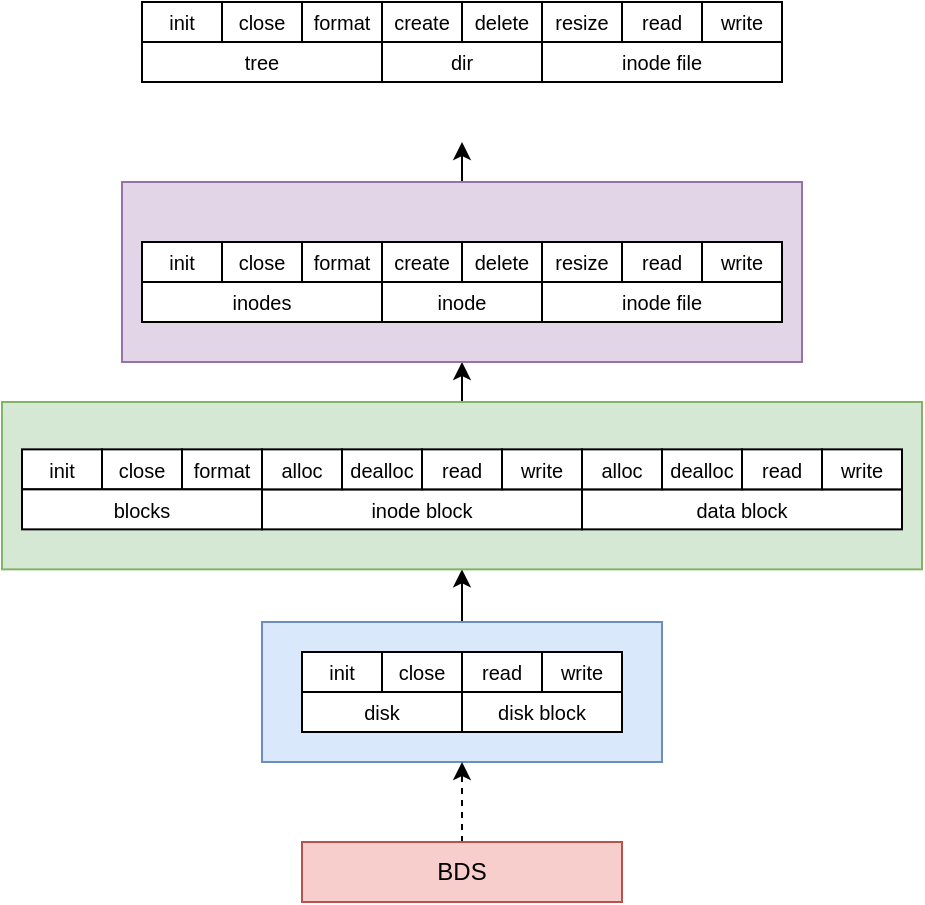<mxfile version="24.4.8" type="github">
  <diagram name="第 1 页" id="B0ZxHwrRNKsE3YSZ920M">
    <mxGraphModel dx="573" dy="306" grid="1" gridSize="10" guides="1" tooltips="1" connect="1" arrows="1" fold="1" page="1" pageScale="1" pageWidth="1000" pageHeight="1000" math="0" shadow="0">
      <root>
        <mxCell id="0" />
        <mxCell id="1" parent="0" />
        <mxCell id="fPFxQP4_v8nrW4y7uXcC-46" style="edgeStyle=orthogonalEdgeStyle;rounded=0;orthogonalLoop=1;jettySize=auto;html=1;exitX=0.5;exitY=0;exitDx=0;exitDy=0;entryX=0.5;entryY=1;entryDx=0;entryDy=0;" edge="1" parent="1" source="fPFxQP4_v8nrW4y7uXcC-34" target="fPFxQP4_v8nrW4y7uXcC-33">
          <mxGeometry relative="1" as="geometry" />
        </mxCell>
        <mxCell id="fPFxQP4_v8nrW4y7uXcC-34" value="" style="rounded=0;whiteSpace=wrap;html=1;fillColor=#dae8fc;strokeColor=#6c8ebf;" vertex="1" parent="1">
          <mxGeometry x="320" y="340" width="200" height="70" as="geometry" />
        </mxCell>
        <mxCell id="fPFxQP4_v8nrW4y7uXcC-60" style="edgeStyle=orthogonalEdgeStyle;rounded=0;orthogonalLoop=1;jettySize=auto;html=1;exitX=0.5;exitY=0;exitDx=0;exitDy=0;entryX=0.5;entryY=1;entryDx=0;entryDy=0;" edge="1" parent="1" source="fPFxQP4_v8nrW4y7uXcC-33" target="fPFxQP4_v8nrW4y7uXcC-47">
          <mxGeometry relative="1" as="geometry" />
        </mxCell>
        <mxCell id="fPFxQP4_v8nrW4y7uXcC-33" value="" style="rounded=0;whiteSpace=wrap;html=1;fillColor=#d5e8d4;strokeColor=#82b366;" vertex="1" parent="1">
          <mxGeometry x="190" y="230" width="460" height="83.68" as="geometry" />
        </mxCell>
        <mxCell id="fPFxQP4_v8nrW4y7uXcC-4" style="edgeStyle=orthogonalEdgeStyle;rounded=0;orthogonalLoop=1;jettySize=auto;html=1;exitX=0.5;exitY=0;exitDx=0;exitDy=0;entryX=0.5;entryY=1;entryDx=0;entryDy=0;dashed=1;" edge="1" parent="1" source="fPFxQP4_v8nrW4y7uXcC-3" target="fPFxQP4_v8nrW4y7uXcC-34">
          <mxGeometry relative="1" as="geometry">
            <mxPoint x="420" y="395" as="targetPoint" />
          </mxGeometry>
        </mxCell>
        <mxCell id="fPFxQP4_v8nrW4y7uXcC-3" value="BDS" style="rounded=0;whiteSpace=wrap;html=1;fillColor=#f8cecc;strokeColor=#b85450;" vertex="1" parent="1">
          <mxGeometry x="340" y="450" width="160" height="30" as="geometry" />
        </mxCell>
        <mxCell id="fPFxQP4_v8nrW4y7uXcC-6" value="init" style="rounded=0;whiteSpace=wrap;html=1;fontSize=10;" vertex="1" parent="1">
          <mxGeometry x="340" y="355" width="40" height="20" as="geometry" />
        </mxCell>
        <mxCell id="fPFxQP4_v8nrW4y7uXcC-7" value="close" style="rounded=0;whiteSpace=wrap;html=1;fontSize=10;" vertex="1" parent="1">
          <mxGeometry x="380" y="355" width="40" height="20" as="geometry" />
        </mxCell>
        <mxCell id="fPFxQP4_v8nrW4y7uXcC-8" value="read" style="rounded=0;whiteSpace=wrap;html=1;fontSize=10;" vertex="1" parent="1">
          <mxGeometry x="420" y="355" width="40" height="20" as="geometry" />
        </mxCell>
        <mxCell id="fPFxQP4_v8nrW4y7uXcC-9" value="write" style="rounded=0;whiteSpace=wrap;html=1;fontSize=10;" vertex="1" parent="1">
          <mxGeometry x="460" y="355" width="40" height="20" as="geometry" />
        </mxCell>
        <mxCell id="fPFxQP4_v8nrW4y7uXcC-15" value="init" style="rounded=0;whiteSpace=wrap;html=1;fontSize=10;" vertex="1" parent="1">
          <mxGeometry x="200" y="253.68" width="40" height="20" as="geometry" />
        </mxCell>
        <mxCell id="fPFxQP4_v8nrW4y7uXcC-16" value="close" style="rounded=0;whiteSpace=wrap;html=1;fontSize=10;" vertex="1" parent="1">
          <mxGeometry x="240" y="253.68" width="40" height="20" as="geometry" />
        </mxCell>
        <mxCell id="fPFxQP4_v8nrW4y7uXcC-17" value="format" style="rounded=0;whiteSpace=wrap;html=1;fontSize=10;" vertex="1" parent="1">
          <mxGeometry x="280" y="253.68" width="40" height="20" as="geometry" />
        </mxCell>
        <mxCell id="fPFxQP4_v8nrW4y7uXcC-18" value="inode block" style="rounded=0;whiteSpace=wrap;html=1;fontSize=10;" vertex="1" parent="1">
          <mxGeometry x="320" y="273.68" width="160" height="20" as="geometry" />
        </mxCell>
        <mxCell id="fPFxQP4_v8nrW4y7uXcC-19" value="alloc" style="rounded=0;whiteSpace=wrap;html=1;fontSize=10;" vertex="1" parent="1">
          <mxGeometry x="320" y="253.68" width="40" height="20" as="geometry" />
        </mxCell>
        <mxCell id="fPFxQP4_v8nrW4y7uXcC-20" value="dealloc" style="rounded=0;whiteSpace=wrap;html=1;fontSize=10;" vertex="1" parent="1">
          <mxGeometry x="360" y="253.68" width="40" height="20" as="geometry" />
        </mxCell>
        <mxCell id="fPFxQP4_v8nrW4y7uXcC-25" value="read" style="rounded=0;whiteSpace=wrap;html=1;fontSize=10;" vertex="1" parent="1">
          <mxGeometry x="400" y="253.68" width="40" height="20" as="geometry" />
        </mxCell>
        <mxCell id="fPFxQP4_v8nrW4y7uXcC-26" value="write" style="rounded=0;whiteSpace=wrap;html=1;fontSize=10;" vertex="1" parent="1">
          <mxGeometry x="440" y="253.68" width="40" height="20" as="geometry" />
        </mxCell>
        <mxCell id="fPFxQP4_v8nrW4y7uXcC-27" value="data block" style="rounded=0;whiteSpace=wrap;html=1;fontSize=10;" vertex="1" parent="1">
          <mxGeometry x="480" y="273.68" width="160" height="20" as="geometry" />
        </mxCell>
        <mxCell id="fPFxQP4_v8nrW4y7uXcC-28" value="alloc" style="rounded=0;whiteSpace=wrap;html=1;fontSize=10;" vertex="1" parent="1">
          <mxGeometry x="480" y="253.68" width="40" height="20" as="geometry" />
        </mxCell>
        <mxCell id="fPFxQP4_v8nrW4y7uXcC-29" value="dealloc" style="rounded=0;whiteSpace=wrap;html=1;fontSize=10;" vertex="1" parent="1">
          <mxGeometry x="520" y="253.68" width="40" height="20" as="geometry" />
        </mxCell>
        <mxCell id="fPFxQP4_v8nrW4y7uXcC-30" value="read" style="rounded=0;whiteSpace=wrap;html=1;fontSize=10;" vertex="1" parent="1">
          <mxGeometry x="560" y="253.68" width="40" height="20" as="geometry" />
        </mxCell>
        <mxCell id="fPFxQP4_v8nrW4y7uXcC-31" value="write" style="rounded=0;whiteSpace=wrap;html=1;fontSize=10;" vertex="1" parent="1">
          <mxGeometry x="600" y="253.68" width="40" height="20" as="geometry" />
        </mxCell>
        <mxCell id="fPFxQP4_v8nrW4y7uXcC-62" style="edgeStyle=orthogonalEdgeStyle;rounded=0;orthogonalLoop=1;jettySize=auto;html=1;exitX=0.5;exitY=0;exitDx=0;exitDy=0;entryX=0.5;entryY=1;entryDx=0;entryDy=0;" edge="1" parent="1" source="fPFxQP4_v8nrW4y7uXcC-47">
          <mxGeometry relative="1" as="geometry">
            <mxPoint x="420" y="100" as="targetPoint" />
          </mxGeometry>
        </mxCell>
        <mxCell id="fPFxQP4_v8nrW4y7uXcC-47" value="" style="rounded=0;whiteSpace=wrap;html=1;fillColor=#e1d5e7;strokeColor=#9673a6;" vertex="1" parent="1">
          <mxGeometry x="250" y="120" width="340" height="90" as="geometry" />
        </mxCell>
        <mxCell id="fPFxQP4_v8nrW4y7uXcC-48" value="inode file" style="rounded=0;whiteSpace=wrap;html=1;fontSize=10;" vertex="1" parent="1">
          <mxGeometry x="460.0" y="170" width="120" height="20" as="geometry" />
        </mxCell>
        <mxCell id="fPFxQP4_v8nrW4y7uXcC-49" value="resize" style="rounded=0;whiteSpace=wrap;html=1;fontSize=10;" vertex="1" parent="1">
          <mxGeometry x="460.0" y="150" width="40" height="20" as="geometry" />
        </mxCell>
        <mxCell id="fPFxQP4_v8nrW4y7uXcC-50" value="read" style="rounded=0;whiteSpace=wrap;html=1;fontSize=10;" vertex="1" parent="1">
          <mxGeometry x="500.0" y="150" width="40" height="20" as="geometry" />
        </mxCell>
        <mxCell id="fPFxQP4_v8nrW4y7uXcC-51" value="write" style="rounded=0;whiteSpace=wrap;html=1;fontSize=10;" vertex="1" parent="1">
          <mxGeometry x="540" y="150" width="40" height="20" as="geometry" />
        </mxCell>
        <mxCell id="fPFxQP4_v8nrW4y7uXcC-52" value="init" style="rounded=0;whiteSpace=wrap;html=1;fontSize=10;" vertex="1" parent="1">
          <mxGeometry x="260.0" y="150" width="40" height="20" as="geometry" />
        </mxCell>
        <mxCell id="fPFxQP4_v8nrW4y7uXcC-53" value="close" style="rounded=0;whiteSpace=wrap;html=1;fontSize=10;" vertex="1" parent="1">
          <mxGeometry x="300.0" y="150" width="40" height="20" as="geometry" />
        </mxCell>
        <mxCell id="fPFxQP4_v8nrW4y7uXcC-54" value="format" style="rounded=0;whiteSpace=wrap;html=1;fontSize=10;" vertex="1" parent="1">
          <mxGeometry x="340.0" y="150" width="40" height="20" as="geometry" />
        </mxCell>
        <mxCell id="fPFxQP4_v8nrW4y7uXcC-55" value="inode" style="rounded=0;whiteSpace=wrap;html=1;fontSize=10;" vertex="1" parent="1">
          <mxGeometry x="380.0" y="170" width="80" height="20" as="geometry" />
        </mxCell>
        <mxCell id="fPFxQP4_v8nrW4y7uXcC-56" value="create" style="rounded=0;whiteSpace=wrap;html=1;fontSize=10;" vertex="1" parent="1">
          <mxGeometry x="380.0" y="150" width="40" height="20" as="geometry" />
        </mxCell>
        <mxCell id="fPFxQP4_v8nrW4y7uXcC-57" value="delete" style="rounded=0;whiteSpace=wrap;html=1;fontSize=10;" vertex="1" parent="1">
          <mxGeometry x="420.0" y="150" width="40" height="20" as="geometry" />
        </mxCell>
        <mxCell id="fPFxQP4_v8nrW4y7uXcC-69" value="disk block" style="rounded=0;whiteSpace=wrap;html=1;fontSize=10;" vertex="1" parent="1">
          <mxGeometry x="420" y="375" width="80" height="20" as="geometry" />
        </mxCell>
        <mxCell id="fPFxQP4_v8nrW4y7uXcC-70" value="disk" style="rounded=0;whiteSpace=wrap;html=1;fontSize=10;" vertex="1" parent="1">
          <mxGeometry x="340" y="375" width="80" height="20" as="geometry" />
        </mxCell>
        <mxCell id="fPFxQP4_v8nrW4y7uXcC-71" value="blocks" style="rounded=0;whiteSpace=wrap;html=1;fontSize=10;" vertex="1" parent="1">
          <mxGeometry x="200" y="273.68" width="120" height="20" as="geometry" />
        </mxCell>
        <mxCell id="fPFxQP4_v8nrW4y7uXcC-72" value="inodes" style="rounded=0;whiteSpace=wrap;html=1;fontSize=10;" vertex="1" parent="1">
          <mxGeometry x="260" y="170" width="120" height="20" as="geometry" />
        </mxCell>
        <mxCell id="fPFxQP4_v8nrW4y7uXcC-73" value="inode file" style="rounded=0;whiteSpace=wrap;html=1;fontSize=10;" vertex="1" parent="1">
          <mxGeometry x="460.0" y="50" width="120" height="20" as="geometry" />
        </mxCell>
        <mxCell id="fPFxQP4_v8nrW4y7uXcC-74" value="resize" style="rounded=0;whiteSpace=wrap;html=1;fontSize=10;" vertex="1" parent="1">
          <mxGeometry x="460.0" y="30" width="40" height="20" as="geometry" />
        </mxCell>
        <mxCell id="fPFxQP4_v8nrW4y7uXcC-75" value="read" style="rounded=0;whiteSpace=wrap;html=1;fontSize=10;" vertex="1" parent="1">
          <mxGeometry x="500.0" y="30" width="40" height="20" as="geometry" />
        </mxCell>
        <mxCell id="fPFxQP4_v8nrW4y7uXcC-76" value="write" style="rounded=0;whiteSpace=wrap;html=1;fontSize=10;" vertex="1" parent="1">
          <mxGeometry x="540" y="30" width="40" height="20" as="geometry" />
        </mxCell>
        <mxCell id="fPFxQP4_v8nrW4y7uXcC-77" value="init" style="rounded=0;whiteSpace=wrap;html=1;fontSize=10;" vertex="1" parent="1">
          <mxGeometry x="260.0" y="30" width="40" height="20" as="geometry" />
        </mxCell>
        <mxCell id="fPFxQP4_v8nrW4y7uXcC-78" value="close" style="rounded=0;whiteSpace=wrap;html=1;fontSize=10;" vertex="1" parent="1">
          <mxGeometry x="300.0" y="30" width="40" height="20" as="geometry" />
        </mxCell>
        <mxCell id="fPFxQP4_v8nrW4y7uXcC-79" value="format" style="rounded=0;whiteSpace=wrap;html=1;fontSize=10;" vertex="1" parent="1">
          <mxGeometry x="340.0" y="30" width="40" height="20" as="geometry" />
        </mxCell>
        <mxCell id="fPFxQP4_v8nrW4y7uXcC-80" value="dir" style="rounded=0;whiteSpace=wrap;html=1;fontSize=10;" vertex="1" parent="1">
          <mxGeometry x="380.0" y="50" width="80" height="20" as="geometry" />
        </mxCell>
        <mxCell id="fPFxQP4_v8nrW4y7uXcC-81" value="create" style="rounded=0;whiteSpace=wrap;html=1;fontSize=10;" vertex="1" parent="1">
          <mxGeometry x="380.0" y="30" width="40" height="20" as="geometry" />
        </mxCell>
        <mxCell id="fPFxQP4_v8nrW4y7uXcC-82" value="delete" style="rounded=0;whiteSpace=wrap;html=1;fontSize=10;" vertex="1" parent="1">
          <mxGeometry x="420.0" y="30" width="40" height="20" as="geometry" />
        </mxCell>
        <mxCell id="fPFxQP4_v8nrW4y7uXcC-83" value="tree" style="rounded=0;whiteSpace=wrap;html=1;fontSize=10;" vertex="1" parent="1">
          <mxGeometry x="260" y="50" width="120" height="20" as="geometry" />
        </mxCell>
      </root>
    </mxGraphModel>
  </diagram>
</mxfile>

